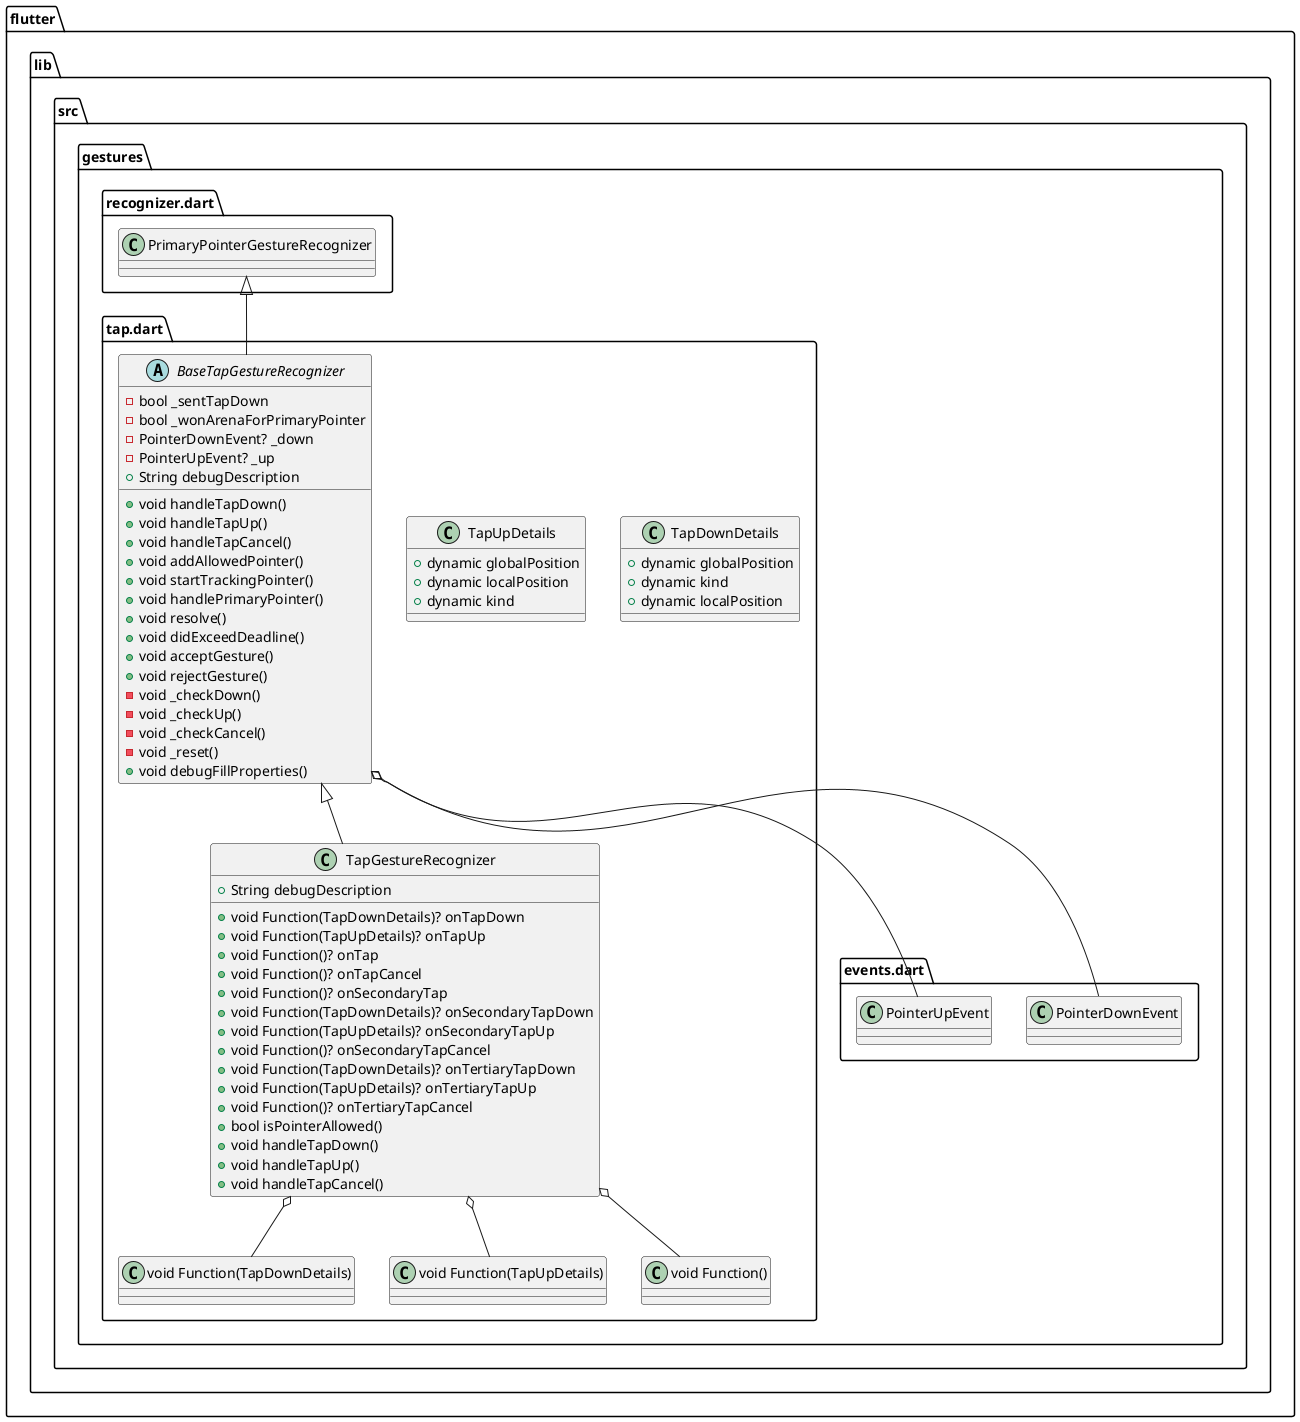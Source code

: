 @startuml
set namespaceSeparator ::

class "flutter::lib::src::gestures::tap.dart::TapDownDetails" {
  +dynamic globalPosition
  +dynamic kind
  +dynamic localPosition
}

class "flutter::lib::src::gestures::tap.dart::TapUpDetails" {
  +dynamic globalPosition
  +dynamic localPosition
  +dynamic kind
}

abstract class "flutter::lib::src::gestures::tap.dart::BaseTapGestureRecognizer" {
  -bool _sentTapDown
  -bool _wonArenaForPrimaryPointer
  -PointerDownEvent? _down
  -PointerUpEvent? _up
  +String debugDescription
  +void handleTapDown()
  +void handleTapUp()
  +void handleTapCancel()
  +void addAllowedPointer()
  +void startTrackingPointer()
  +void handlePrimaryPointer()
  +void resolve()
  +void didExceedDeadline()
  +void acceptGesture()
  +void rejectGesture()
  -void _checkDown()
  -void _checkUp()
  -void _checkCancel()
  -void _reset()
  +void debugFillProperties()
}

"flutter::lib::src::gestures::tap.dart::BaseTapGestureRecognizer" o-- "flutter::lib::src::gestures::events.dart::PointerDownEvent"
"flutter::lib::src::gestures::tap.dart::BaseTapGestureRecognizer" o-- "flutter::lib::src::gestures::events.dart::PointerUpEvent"
"flutter::lib::src::gestures::recognizer.dart::PrimaryPointerGestureRecognizer" <|-- "flutter::lib::src::gestures::tap.dart::BaseTapGestureRecognizer"

class "flutter::lib::src::gestures::tap.dart::TapGestureRecognizer" {
  +void Function(TapDownDetails)? onTapDown
  +void Function(TapUpDetails)? onTapUp
  +void Function()? onTap
  +void Function()? onTapCancel
  +void Function()? onSecondaryTap
  +void Function(TapDownDetails)? onSecondaryTapDown
  +void Function(TapUpDetails)? onSecondaryTapUp
  +void Function()? onSecondaryTapCancel
  +void Function(TapDownDetails)? onTertiaryTapDown
  +void Function(TapUpDetails)? onTertiaryTapUp
  +void Function()? onTertiaryTapCancel
  +String debugDescription
  +bool isPointerAllowed()
  +void handleTapDown()
  +void handleTapUp()
  +void handleTapCancel()
}

"flutter::lib::src::gestures::tap.dart::TapGestureRecognizer" o-- "flutter::lib::src::gestures::tap.dart::void Function(TapDownDetails)"
"flutter::lib::src::gestures::tap.dart::TapGestureRecognizer" o-- "flutter::lib::src::gestures::tap.dart::void Function(TapUpDetails)"
"flutter::lib::src::gestures::tap.dart::TapGestureRecognizer" o-- "flutter::lib::src::gestures::tap.dart::void Function()"
"flutter::lib::src::gestures::tap.dart::BaseTapGestureRecognizer" <|-- "flutter::lib::src::gestures::tap.dart::TapGestureRecognizer"


@enduml